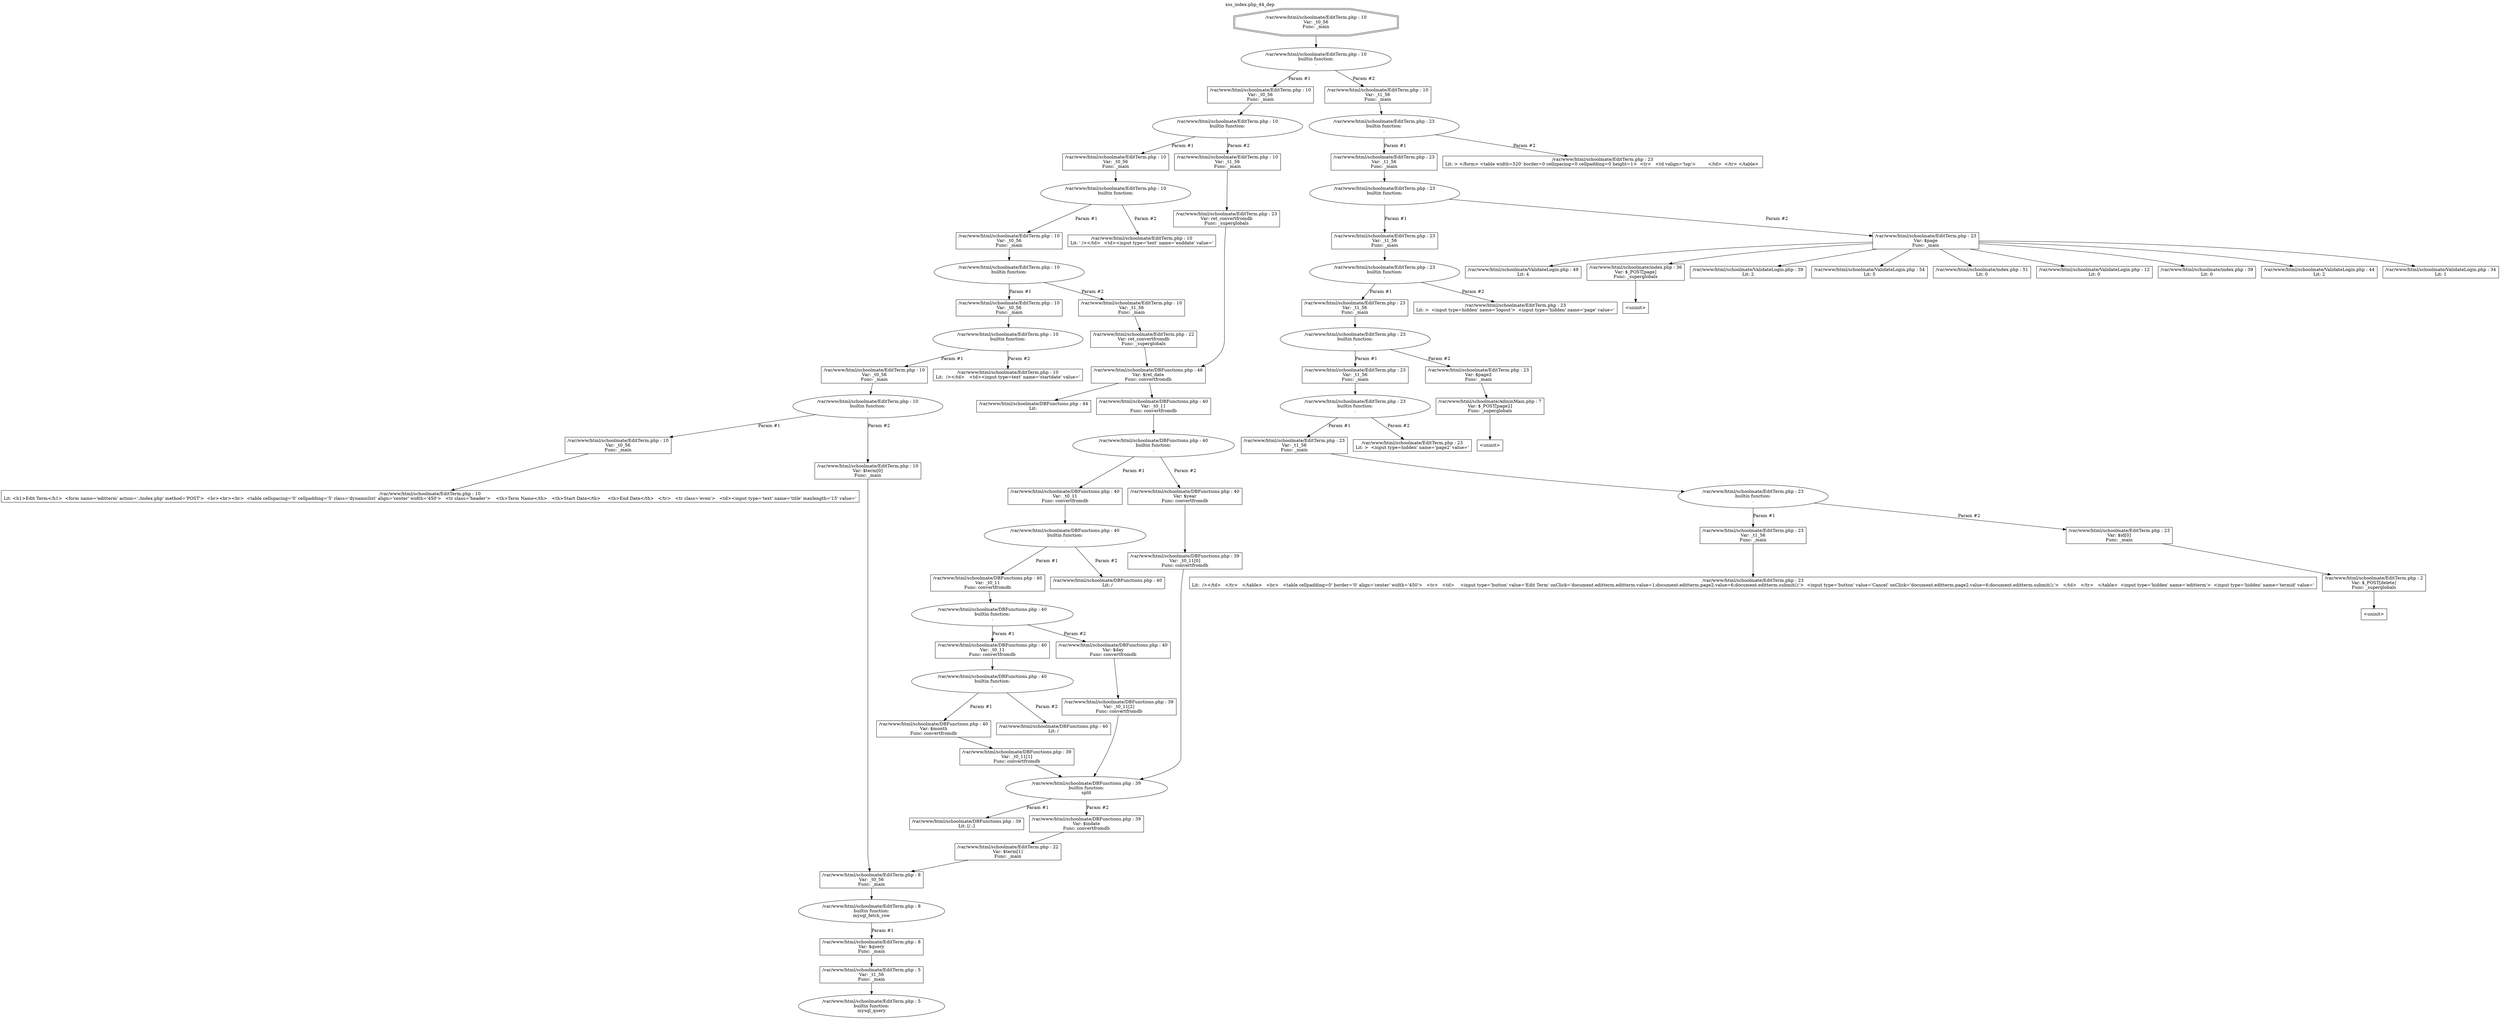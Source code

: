 digraph cfg {
  label="xss_index.php_44_dep";
  labelloc=t;
  n1 [shape=doubleoctagon, label="/var/www/html/schoolmate/EditTerm.php : 10\nVar: _t0_56\nFunc: _main\n"];
  n2 [shape=ellipse, label="/var/www/html/schoolmate/EditTerm.php : 10\nbuiltin function:\n.\n"];
  n3 [shape=box, label="/var/www/html/schoolmate/EditTerm.php : 10\nVar: _t0_56\nFunc: _main\n"];
  n4 [shape=ellipse, label="/var/www/html/schoolmate/EditTerm.php : 10\nbuiltin function:\n.\n"];
  n5 [shape=box, label="/var/www/html/schoolmate/EditTerm.php : 10\nVar: _t0_56\nFunc: _main\n"];
  n6 [shape=ellipse, label="/var/www/html/schoolmate/EditTerm.php : 10\nbuiltin function:\n.\n"];
  n7 [shape=box, label="/var/www/html/schoolmate/EditTerm.php : 10\nVar: _t0_56\nFunc: _main\n"];
  n8 [shape=ellipse, label="/var/www/html/schoolmate/EditTerm.php : 10\nbuiltin function:\n.\n"];
  n9 [shape=box, label="/var/www/html/schoolmate/EditTerm.php : 10\nVar: _t0_56\nFunc: _main\n"];
  n10 [shape=ellipse, label="/var/www/html/schoolmate/EditTerm.php : 10\nbuiltin function:\n.\n"];
  n11 [shape=box, label="/var/www/html/schoolmate/EditTerm.php : 10\nVar: _t0_56\nFunc: _main\n"];
  n12 [shape=ellipse, label="/var/www/html/schoolmate/EditTerm.php : 10\nbuiltin function:\n.\n"];
  n13 [shape=box, label="/var/www/html/schoolmate/EditTerm.php : 10\nVar: _t0_56\nFunc: _main\n"];
  n14 [shape=box, label="/var/www/html/schoolmate/EditTerm.php : 10\nLit: <h1>Edit Term</h1>  <form name='editterm' action='./index.php' method='POST'>  <br><br><br>  <table cellspacing='0' cellpadding='5' class='dynamiclist' align='center' width='450'>   <tr class='header'>	<th>Term Name</th>	<th>Start Date</th>	<th>End Date</th>   </tr>   <tr class='even'>	<td><input type='text' name='title' maxlength='15' value='\n"];
  n15 [shape=box, label="/var/www/html/schoolmate/EditTerm.php : 10\nVar: $term[0]\nFunc: _main\n"];
  n16 [shape=box, label="/var/www/html/schoolmate/EditTerm.php : 8\nVar: _t0_56\nFunc: _main\n"];
  n17 [shape=ellipse, label="/var/www/html/schoolmate/EditTerm.php : 8\nbuiltin function:\nmysql_fetch_row\n"];
  n18 [shape=box, label="/var/www/html/schoolmate/EditTerm.php : 8\nVar: $query\nFunc: _main\n"];
  n19 [shape=box, label="/var/www/html/schoolmate/EditTerm.php : 5\nVar: _t1_56\nFunc: _main\n"];
  n20 [shape=ellipse, label="/var/www/html/schoolmate/EditTerm.php : 5\nbuiltin function:\nmysql_query\n"];
  n21 [shape=box, label="/var/www/html/schoolmate/EditTerm.php : 10\nLit:  /></td>	<td><input type=text' name='startdate' value='\n"];
  n22 [shape=box, label="/var/www/html/schoolmate/EditTerm.php : 10\nVar: _t1_56\nFunc: _main\n"];
  n23 [shape=box, label="/var/www/html/schoolmate/EditTerm.php : 22\nVar: ret_convertfromdb\nFunc: _superglobals\n"];
  n24 [shape=box, label="/var/www/html/schoolmate/DBFunctions.php : 46\nVar: $ret_date\nFunc: convertfromdb\n"];
  n25 [shape=box, label="/var/www/html/schoolmate/DBFunctions.php : 44\nLit: \n"];
  n26 [shape=box, label="/var/www/html/schoolmate/DBFunctions.php : 40\nVar: _t0_11\nFunc: convertfromdb\n"];
  n27 [shape=ellipse, label="/var/www/html/schoolmate/DBFunctions.php : 40\nbuiltin function:\n.\n"];
  n28 [shape=box, label="/var/www/html/schoolmate/DBFunctions.php : 40\nVar: _t0_11\nFunc: convertfromdb\n"];
  n29 [shape=ellipse, label="/var/www/html/schoolmate/DBFunctions.php : 40\nbuiltin function:\n.\n"];
  n30 [shape=box, label="/var/www/html/schoolmate/DBFunctions.php : 40\nVar: _t0_11\nFunc: convertfromdb\n"];
  n31 [shape=ellipse, label="/var/www/html/schoolmate/DBFunctions.php : 40\nbuiltin function:\n.\n"];
  n32 [shape=box, label="/var/www/html/schoolmate/DBFunctions.php : 40\nVar: _t0_11\nFunc: convertfromdb\n"];
  n33 [shape=ellipse, label="/var/www/html/schoolmate/DBFunctions.php : 40\nbuiltin function:\n.\n"];
  n34 [shape=box, label="/var/www/html/schoolmate/DBFunctions.php : 40\nVar: $month\nFunc: convertfromdb\n"];
  n35 [shape=box, label="/var/www/html/schoolmate/DBFunctions.php : 39\nVar: _t0_11[1]\nFunc: convertfromdb\n"];
  n36 [shape=ellipse, label="/var/www/html/schoolmate/DBFunctions.php : 39\nbuiltin function:\nsplit\n"];
  n37 [shape=box, label="/var/www/html/schoolmate/DBFunctions.php : 39\nLit: [/.-]\n"];
  n38 [shape=box, label="/var/www/html/schoolmate/DBFunctions.php : 39\nVar: $indate\nFunc: convertfromdb\n"];
  n39 [shape=box, label="/var/www/html/schoolmate/EditTerm.php : 22\nVar: $term[1]\nFunc: _main\n"];
  n40 [shape=box, label="/var/www/html/schoolmate/DBFunctions.php : 40\nLit: /\n"];
  n41 [shape=box, label="/var/www/html/schoolmate/DBFunctions.php : 40\nVar: $day\nFunc: convertfromdb\n"];
  n42 [shape=box, label="/var/www/html/schoolmate/DBFunctions.php : 39\nVar: _t0_11[2]\nFunc: convertfromdb\n"];
  n43 [shape=box, label="/var/www/html/schoolmate/DBFunctions.php : 40\nLit: /\n"];
  n44 [shape=box, label="/var/www/html/schoolmate/DBFunctions.php : 40\nVar: $year\nFunc: convertfromdb\n"];
  n45 [shape=box, label="/var/www/html/schoolmate/DBFunctions.php : 39\nVar: _t0_11[0]\nFunc: convertfromdb\n"];
  n46 [shape=box, label="/var/www/html/schoolmate/EditTerm.php : 10\nLit: ' /></td>	<td><input type='text' name='enddate' value='\n"];
  n47 [shape=box, label="/var/www/html/schoolmate/EditTerm.php : 10\nVar: _t1_56\nFunc: _main\n"];
  n48 [shape=box, label="/var/www/html/schoolmate/EditTerm.php : 23\nVar: ret_convertfromdb\nFunc: _superglobals\n"];
  n49 [shape=box, label="/var/www/html/schoolmate/EditTerm.php : 10\nVar: _t1_56\nFunc: _main\n"];
  n50 [shape=ellipse, label="/var/www/html/schoolmate/EditTerm.php : 23\nbuiltin function:\n.\n"];
  n51 [shape=box, label="/var/www/html/schoolmate/EditTerm.php : 23\nVar: _t1_56\nFunc: _main\n"];
  n52 [shape=ellipse, label="/var/www/html/schoolmate/EditTerm.php : 23\nbuiltin function:\n.\n"];
  n53 [shape=box, label="/var/www/html/schoolmate/EditTerm.php : 23\nVar: _t1_56\nFunc: _main\n"];
  n54 [shape=ellipse, label="/var/www/html/schoolmate/EditTerm.php : 23\nbuiltin function:\n.\n"];
  n55 [shape=box, label="/var/www/html/schoolmate/EditTerm.php : 23\nVar: _t1_56\nFunc: _main\n"];
  n56 [shape=ellipse, label="/var/www/html/schoolmate/EditTerm.php : 23\nbuiltin function:\n.\n"];
  n57 [shape=box, label="/var/www/html/schoolmate/EditTerm.php : 23\nVar: _t1_56\nFunc: _main\n"];
  n58 [shape=ellipse, label="/var/www/html/schoolmate/EditTerm.php : 23\nbuiltin function:\n.\n"];
  n59 [shape=box, label="/var/www/html/schoolmate/EditTerm.php : 23\nVar: _t1_56\nFunc: _main\n"];
  n60 [shape=ellipse, label="/var/www/html/schoolmate/EditTerm.php : 23\nbuiltin function:\n.\n"];
  n61 [shape=box, label="/var/www/html/schoolmate/EditTerm.php : 23\nVar: _t1_56\nFunc: _main\n"];
  n62 [shape=box, label="/var/www/html/schoolmate/EditTerm.php : 23\nLit:  /></td>   </tr>   </table>   <br>   <table cellpadding=0' border='0' align='center' width='450'>   <tr>   <td>	<input type='button' value='Edit Term' onClick='document.editterm.editterm.value=1;document.editterm.page2.value=6;document.editterm.submit();'>	<input type='button' value='Cancel' onClick='document.editterm.page2.value=6;document.editterm.submit();'>   </td>   </tr>   </table>  <input type='hidden' name='editterm'>  <input type='hidden' name='termid' value='\n"];
  n63 [shape=box, label="/var/www/html/schoolmate/EditTerm.php : 23\nVar: $id[0]\nFunc: _main\n"];
  n64 [shape=box, label="/var/www/html/schoolmate/EditTerm.php : 2\nVar: $_POST[delete]\nFunc: _superglobals\n"];
  n65 [shape=box, label="<uninit>"];
  n66 [shape=box, label="/var/www/html/schoolmate/EditTerm.php : 23\nLit: >  <input type=hidden' name='page2' value='\n"];
  n67 [shape=box, label="/var/www/html/schoolmate/EditTerm.php : 23\nVar: $page2\nFunc: _main\n"];
  n68 [shape=box, label="/var/www/html/schoolmate/AdminMain.php : 7\nVar: $_POST[page2]\nFunc: _superglobals\n"];
  n69 [shape=box, label="<uninit>"];
  n70 [shape=box, label="/var/www/html/schoolmate/EditTerm.php : 23\nLit: >  <input type=hidden' name='logout'>  <input type='hidden' name='page' value='\n"];
  n71 [shape=box, label="/var/www/html/schoolmate/EditTerm.php : 23\nVar: $page\nFunc: _main\n"];
  n72 [shape=box, label="/var/www/html/schoolmate/ValidateLogin.php : 49\nLit: 4\n"];
  n73 [shape=box, label="/var/www/html/schoolmate/index.php : 36\nVar: $_POST[page]\nFunc: _superglobals\n"];
  n74 [shape=box, label="<uninit>"];
  n75 [shape=box, label="/var/www/html/schoolmate/ValidateLogin.php : 39\nLit: 2\n"];
  n76 [shape=box, label="/var/www/html/schoolmate/ValidateLogin.php : 54\nLit: 5\n"];
  n77 [shape=box, label="/var/www/html/schoolmate/index.php : 51\nLit: 0\n"];
  n78 [shape=box, label="/var/www/html/schoolmate/ValidateLogin.php : 12\nLit: 0\n"];
  n79 [shape=box, label="/var/www/html/schoolmate/index.php : 39\nLit: 0\n"];
  n80 [shape=box, label="/var/www/html/schoolmate/ValidateLogin.php : 44\nLit: 2\n"];
  n81 [shape=box, label="/var/www/html/schoolmate/ValidateLogin.php : 34\nLit: 1\n"];
  n82 [shape=box, label="/var/www/html/schoolmate/EditTerm.php : 23\nLit: > </form> <table width=520' border=0 cellspacing=0 cellpadding=0 height=1>  <tr>   <td valign='top'>	&nbsp;   </td>  </tr> </table> \n"];
  n1 -> n2;
  n3 -> n4;
  n5 -> n6;
  n7 -> n8;
  n9 -> n10;
  n11 -> n12;
  n13 -> n14;
  n12 -> n13[label="Param #1"];
  n12 -> n15[label="Param #2"];
  n16 -> n17;
  n19 -> n20;
  n18 -> n19;
  n17 -> n18[label="Param #1"];
  n15 -> n16;
  n10 -> n11[label="Param #1"];
  n10 -> n21[label="Param #2"];
  n8 -> n9[label="Param #1"];
  n8 -> n22[label="Param #2"];
  n24 -> n25;
  n24 -> n26;
  n26 -> n27;
  n28 -> n29;
  n30 -> n31;
  n32 -> n33;
  n35 -> n36;
  n36 -> n37[label="Param #1"];
  n36 -> n38[label="Param #2"];
  n39 -> n16;
  n38 -> n39;
  n34 -> n35;
  n33 -> n34[label="Param #1"];
  n33 -> n40[label="Param #2"];
  n31 -> n32[label="Param #1"];
  n31 -> n41[label="Param #2"];
  n42 -> n36;
  n41 -> n42;
  n29 -> n30[label="Param #1"];
  n29 -> n43[label="Param #2"];
  n27 -> n28[label="Param #1"];
  n27 -> n44[label="Param #2"];
  n45 -> n36;
  n44 -> n45;
  n23 -> n24;
  n22 -> n23;
  n6 -> n7[label="Param #1"];
  n6 -> n46[label="Param #2"];
  n4 -> n5[label="Param #1"];
  n4 -> n47[label="Param #2"];
  n48 -> n24;
  n47 -> n48;
  n2 -> n3[label="Param #1"];
  n2 -> n49[label="Param #2"];
  n49 -> n50;
  n51 -> n52;
  n53 -> n54;
  n55 -> n56;
  n57 -> n58;
  n59 -> n60;
  n61 -> n62;
  n60 -> n61[label="Param #1"];
  n60 -> n63[label="Param #2"];
  n64 -> n65;
  n63 -> n64;
  n58 -> n59[label="Param #1"];
  n58 -> n66[label="Param #2"];
  n56 -> n57[label="Param #1"];
  n56 -> n67[label="Param #2"];
  n68 -> n69;
  n67 -> n68;
  n54 -> n55[label="Param #1"];
  n54 -> n70[label="Param #2"];
  n52 -> n53[label="Param #1"];
  n52 -> n71[label="Param #2"];
  n71 -> n72;
  n71 -> n73;
  n71 -> n75;
  n71 -> n76;
  n71 -> n77;
  n71 -> n78;
  n71 -> n79;
  n71 -> n80;
  n71 -> n81;
  n73 -> n74;
  n50 -> n51[label="Param #1"];
  n50 -> n82[label="Param #2"];
}
